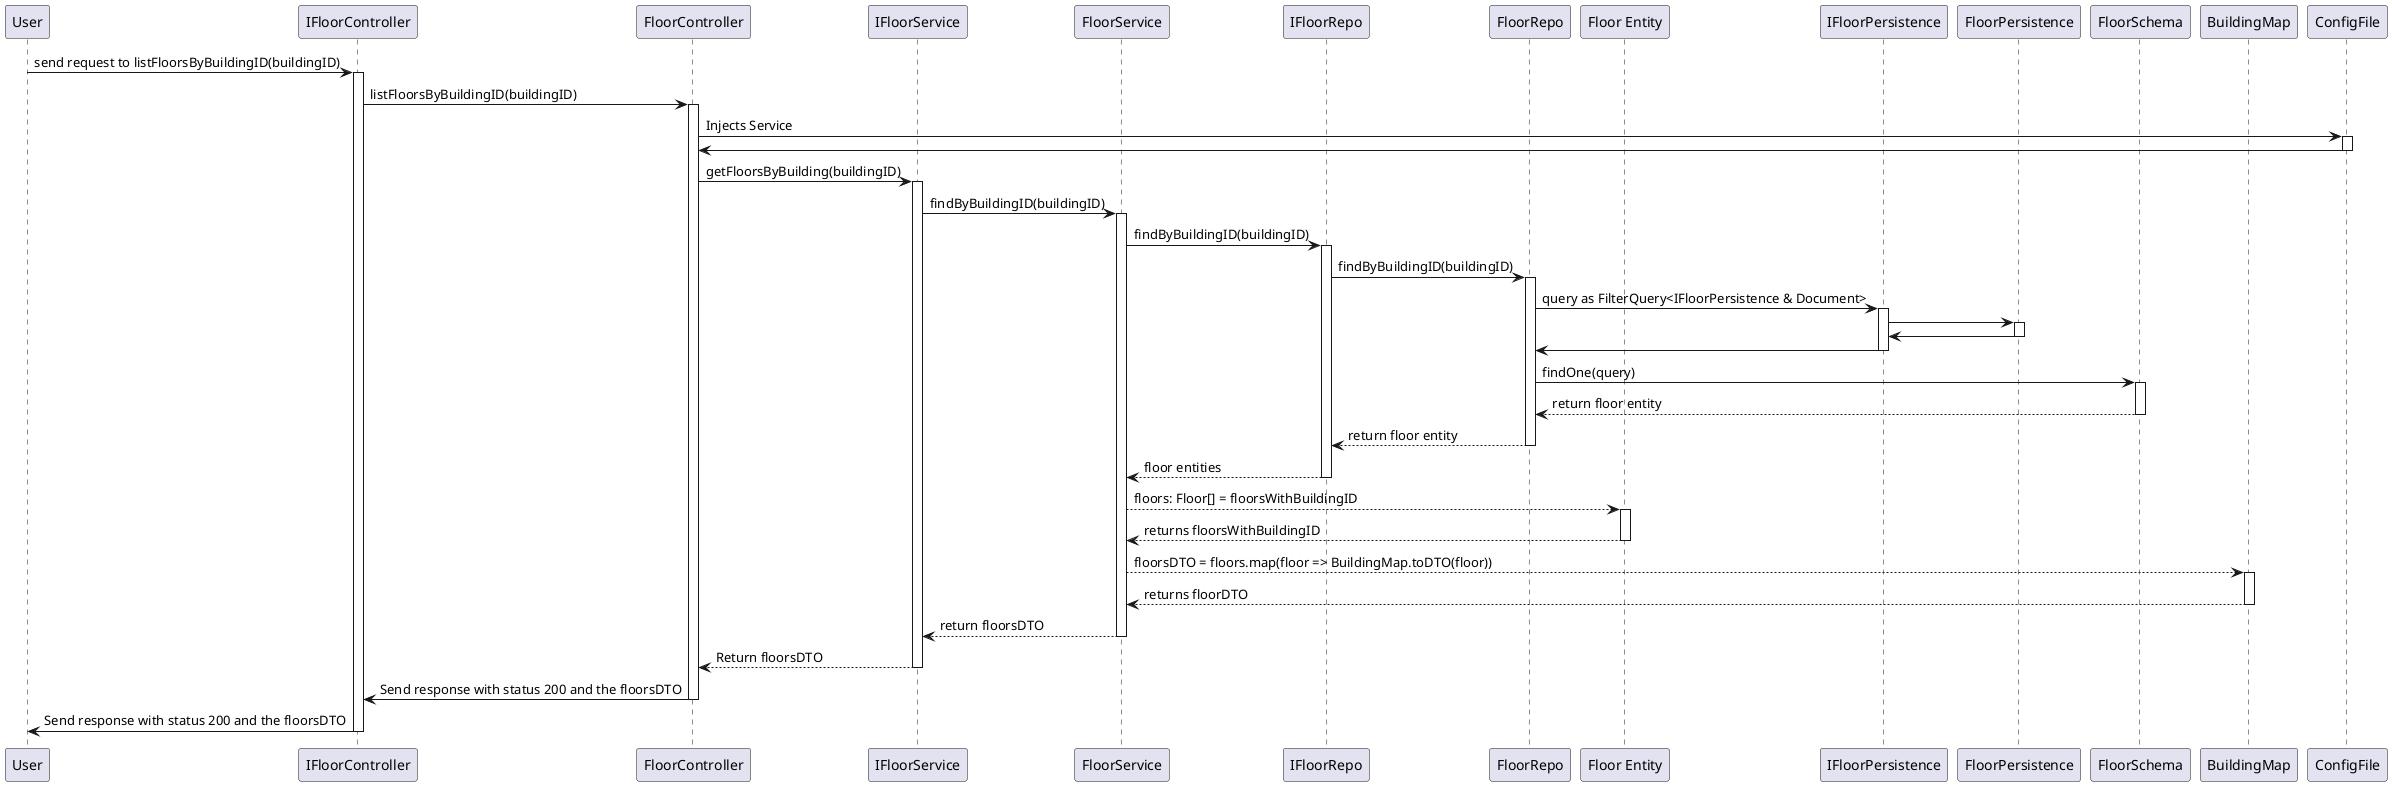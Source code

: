 @startuml sd

participant "User" as A
participant "IFloorController" as IF
participant "FloorController" as F
participant "IFloorService" as IG
participant "FloorService" as G
participant "IFloorRepo" as IH
participant "FloorRepo" as H
participant "Floor Entity" as FE
participant "ConfigFile" as CONF
participant "IFloorPersistence" as IJ
participant "FloorPersistence" as J
participant "FloorSchema" as K
participant "BuildingMap" as BM
participant "ConfigFile" as CONF

A -> IF: send request to listFloorsByBuildingID(buildingID)
activate IF

IF -> F: listFloorsByBuildingID(buildingID)
activate F
F -> CONF: Injects Service
activate CONF
CONF -> F
deactivate CONF
F -> IG: getFloorsByBuilding(buildingID)
activate IG

IG -> G: findByBuildingID(buildingID)
activate G

G -> IH: findByBuildingID(buildingID)
activate IH

IH -> H: findByBuildingID(buildingID)
activate H

H -> IJ: query as FilterQuery<IFloorPersistence & Document>
activate IJ

IJ -> J: 
activate J

J -> IJ:
deactivate J

IJ -> H:
deactivate IJ

H -> K: findOne(query)
activate K

K --> H: return floor entity
deactivate K

H --> IH: return floor entity
deactivate H

IH --> G: floor entities
deactivate IH
G --> FE: floors: Floor[] = floorsWithBuildingID
activate FE
FE --> G: returns floorsWithBuildingID
deactivate FE
G --> BM: floorsDTO = floors.map(floor => BuildingMap.toDTO(floor))
activate BM
BM --> G: returns floorDTO
deactivate BM
G --> IG: return floorsDTO
deactivate G

IG --> F: Return floorsDTO
deactivate IG

F -> IF: Send response with status 200 and the floorsDTO
deactivate F

IF -> A: Send response with status 200 and the floorsDTO
deactivate IF

@enduml
